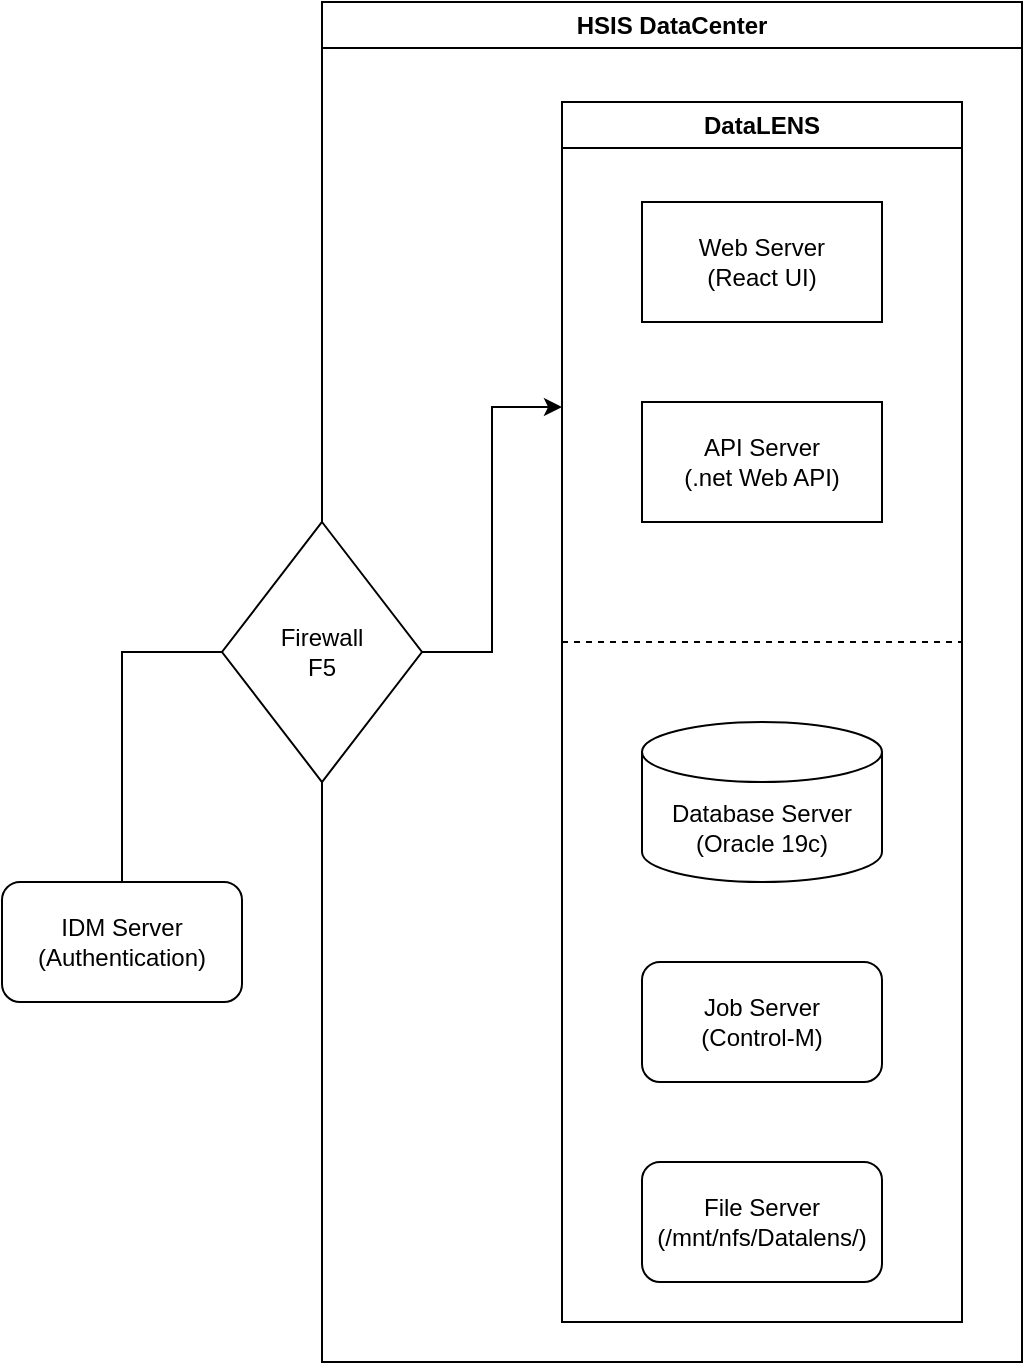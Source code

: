 <mxfile version="24.5.2" type="github">
  <diagram name="Page-1" id="1w2tEelK1aa2yW6Xo0aJ">
    <mxGraphModel dx="2268" dy="730" grid="1" gridSize="10" guides="1" tooltips="1" connect="1" arrows="1" fold="1" page="1" pageScale="1" pageWidth="850" pageHeight="1100" math="0" shadow="0">
      <root>
        <mxCell id="0" />
        <mxCell id="1" parent="0" />
        <mxCell id="r_rcIVD4R6eYlXBfgZPq-5" value="IDM Server&lt;br&gt;(Authentication)" style="rounded=1;whiteSpace=wrap;html=1;" vertex="1" parent="1">
          <mxGeometry x="-160" y="440" width="120" height="60" as="geometry" />
        </mxCell>
        <mxCell id="r_rcIVD4R6eYlXBfgZPq-8" value="HSIS DataCenter" style="swimlane;whiteSpace=wrap;html=1;" vertex="1" parent="1">
          <mxGeometry width="350" height="680" as="geometry" />
        </mxCell>
        <mxCell id="r_rcIVD4R6eYlXBfgZPq-11" style="edgeStyle=orthogonalEdgeStyle;rounded=0;orthogonalLoop=1;jettySize=auto;html=1;exitX=1;exitY=0.5;exitDx=0;exitDy=0;entryX=0;entryY=0.25;entryDx=0;entryDy=0;" edge="1" parent="r_rcIVD4R6eYlXBfgZPq-8" source="r_rcIVD4R6eYlXBfgZPq-9" target="r_rcIVD4R6eYlXBfgZPq-4">
          <mxGeometry relative="1" as="geometry" />
        </mxCell>
        <mxCell id="r_rcIVD4R6eYlXBfgZPq-9" value="Firewall&lt;div&gt;F5&lt;/div&gt;" style="rhombus;whiteSpace=wrap;html=1;" vertex="1" parent="r_rcIVD4R6eYlXBfgZPq-8">
          <mxGeometry x="-50" y="260" width="100" height="130" as="geometry" />
        </mxCell>
        <mxCell id="r_rcIVD4R6eYlXBfgZPq-1" value="Web Server&lt;div&gt;(React UI)&lt;/div&gt;" style="rounded=0;whiteSpace=wrap;html=1;" vertex="1" parent="r_rcIVD4R6eYlXBfgZPq-8">
          <mxGeometry x="160" y="100" width="120" height="60" as="geometry" />
        </mxCell>
        <mxCell id="r_rcIVD4R6eYlXBfgZPq-2" value="API Server&lt;div&gt;(.net Web API)&lt;/div&gt;" style="rounded=0;whiteSpace=wrap;html=1;" vertex="1" parent="r_rcIVD4R6eYlXBfgZPq-8">
          <mxGeometry x="160" y="200" width="120" height="60" as="geometry" />
        </mxCell>
        <mxCell id="r_rcIVD4R6eYlXBfgZPq-4" value="DataLENS" style="swimlane;whiteSpace=wrap;html=1;" vertex="1" parent="r_rcIVD4R6eYlXBfgZPq-8">
          <mxGeometry x="120" y="50" width="200" height="610" as="geometry" />
        </mxCell>
        <mxCell id="r_rcIVD4R6eYlXBfgZPq-3" value="Database Server&lt;div&gt;(Oracle 19c)&lt;/div&gt;" style="shape=cylinder3;whiteSpace=wrap;html=1;boundedLbl=1;backgroundOutline=1;size=15;" vertex="1" parent="r_rcIVD4R6eYlXBfgZPq-4">
          <mxGeometry x="40" y="310" width="120" height="80" as="geometry" />
        </mxCell>
        <mxCell id="r_rcIVD4R6eYlXBfgZPq-12" value="" style="endArrow=none;html=1;rounded=0;dashed=1;" edge="1" parent="r_rcIVD4R6eYlXBfgZPq-4">
          <mxGeometry width="50" height="50" relative="1" as="geometry">
            <mxPoint y="270" as="sourcePoint" />
            <mxPoint x="200" y="270" as="targetPoint" />
          </mxGeometry>
        </mxCell>
        <mxCell id="r_rcIVD4R6eYlXBfgZPq-6" value="Job Server&lt;div&gt;(Control-M)&lt;/div&gt;" style="rounded=1;whiteSpace=wrap;html=1;" vertex="1" parent="r_rcIVD4R6eYlXBfgZPq-8">
          <mxGeometry x="160" y="480" width="120" height="60" as="geometry" />
        </mxCell>
        <mxCell id="r_rcIVD4R6eYlXBfgZPq-7" value="File Server&lt;div&gt;(/mnt/nfs/Datalens/)&lt;/div&gt;" style="rounded=1;whiteSpace=wrap;html=1;" vertex="1" parent="r_rcIVD4R6eYlXBfgZPq-8">
          <mxGeometry x="160" y="580" width="120" height="60" as="geometry" />
        </mxCell>
        <mxCell id="r_rcIVD4R6eYlXBfgZPq-10" style="edgeStyle=orthogonalEdgeStyle;rounded=0;orthogonalLoop=1;jettySize=auto;html=1;exitX=0;exitY=0.5;exitDx=0;exitDy=0;entryX=0.5;entryY=0;entryDx=0;entryDy=0;endArrow=none;endFill=0;" edge="1" parent="1" source="r_rcIVD4R6eYlXBfgZPq-9" target="r_rcIVD4R6eYlXBfgZPq-5">
          <mxGeometry relative="1" as="geometry" />
        </mxCell>
      </root>
    </mxGraphModel>
  </diagram>
</mxfile>
